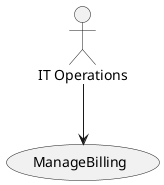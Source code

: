 @startuml


usecase "ManageBilling" as ManageBilling

Actor "IT Operations" as ITOperations

ITOperations --> ManageBilling



@enduml
